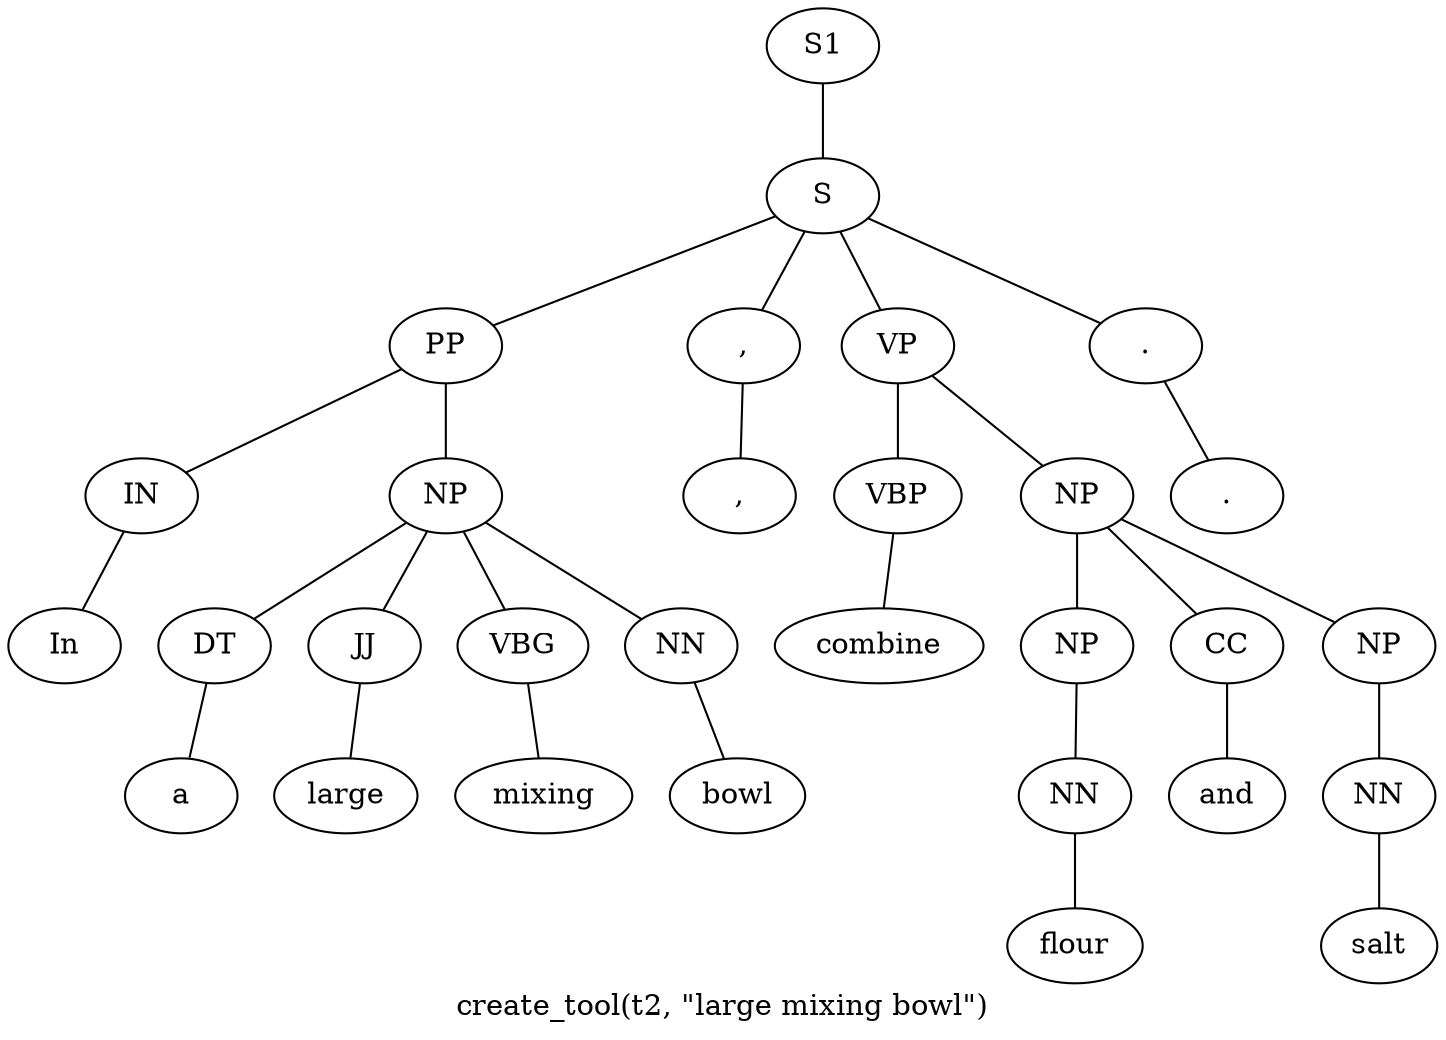 graph SyntaxGraph {
	label = "create_tool(t2, \"large mixing bowl\")";
	Node0 [label="S1"];
	Node1 [label="S"];
	Node2 [label="PP"];
	Node3 [label="IN"];
	Node4 [label="In"];
	Node5 [label="NP"];
	Node6 [label="DT"];
	Node7 [label="a"];
	Node8 [label="JJ"];
	Node9 [label="large"];
	Node10 [label="VBG"];
	Node11 [label="mixing"];
	Node12 [label="NN"];
	Node13 [label="bowl"];
	Node14 [label=","];
	Node15 [label=","];
	Node16 [label="VP"];
	Node17 [label="VBP"];
	Node18 [label="combine"];
	Node19 [label="NP"];
	Node20 [label="NP"];
	Node21 [label="NN"];
	Node22 [label="flour"];
	Node23 [label="CC"];
	Node24 [label="and"];
	Node25 [label="NP"];
	Node26 [label="NN"];
	Node27 [label="salt"];
	Node28 [label="."];
	Node29 [label="."];

	Node0 -- Node1;
	Node1 -- Node2;
	Node1 -- Node14;
	Node1 -- Node16;
	Node1 -- Node28;
	Node2 -- Node3;
	Node2 -- Node5;
	Node3 -- Node4;
	Node5 -- Node6;
	Node5 -- Node8;
	Node5 -- Node10;
	Node5 -- Node12;
	Node6 -- Node7;
	Node8 -- Node9;
	Node10 -- Node11;
	Node12 -- Node13;
	Node14 -- Node15;
	Node16 -- Node17;
	Node16 -- Node19;
	Node17 -- Node18;
	Node19 -- Node20;
	Node19 -- Node23;
	Node19 -- Node25;
	Node20 -- Node21;
	Node21 -- Node22;
	Node23 -- Node24;
	Node25 -- Node26;
	Node26 -- Node27;
	Node28 -- Node29;
}